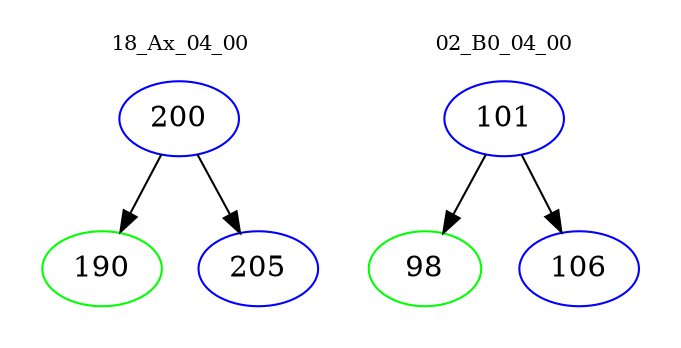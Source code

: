 digraph{
subgraph cluster_0 {
color = white
label = "18_Ax_04_00";
fontsize=10;
T0_200 [label="200", color="blue"]
T0_200 -> T0_190 [color="black"]
T0_190 [label="190", color="green"]
T0_200 -> T0_205 [color="black"]
T0_205 [label="205", color="blue"]
}
subgraph cluster_1 {
color = white
label = "02_B0_04_00";
fontsize=10;
T1_101 [label="101", color="blue"]
T1_101 -> T1_98 [color="black"]
T1_98 [label="98", color="green"]
T1_101 -> T1_106 [color="black"]
T1_106 [label="106", color="blue"]
}
}
